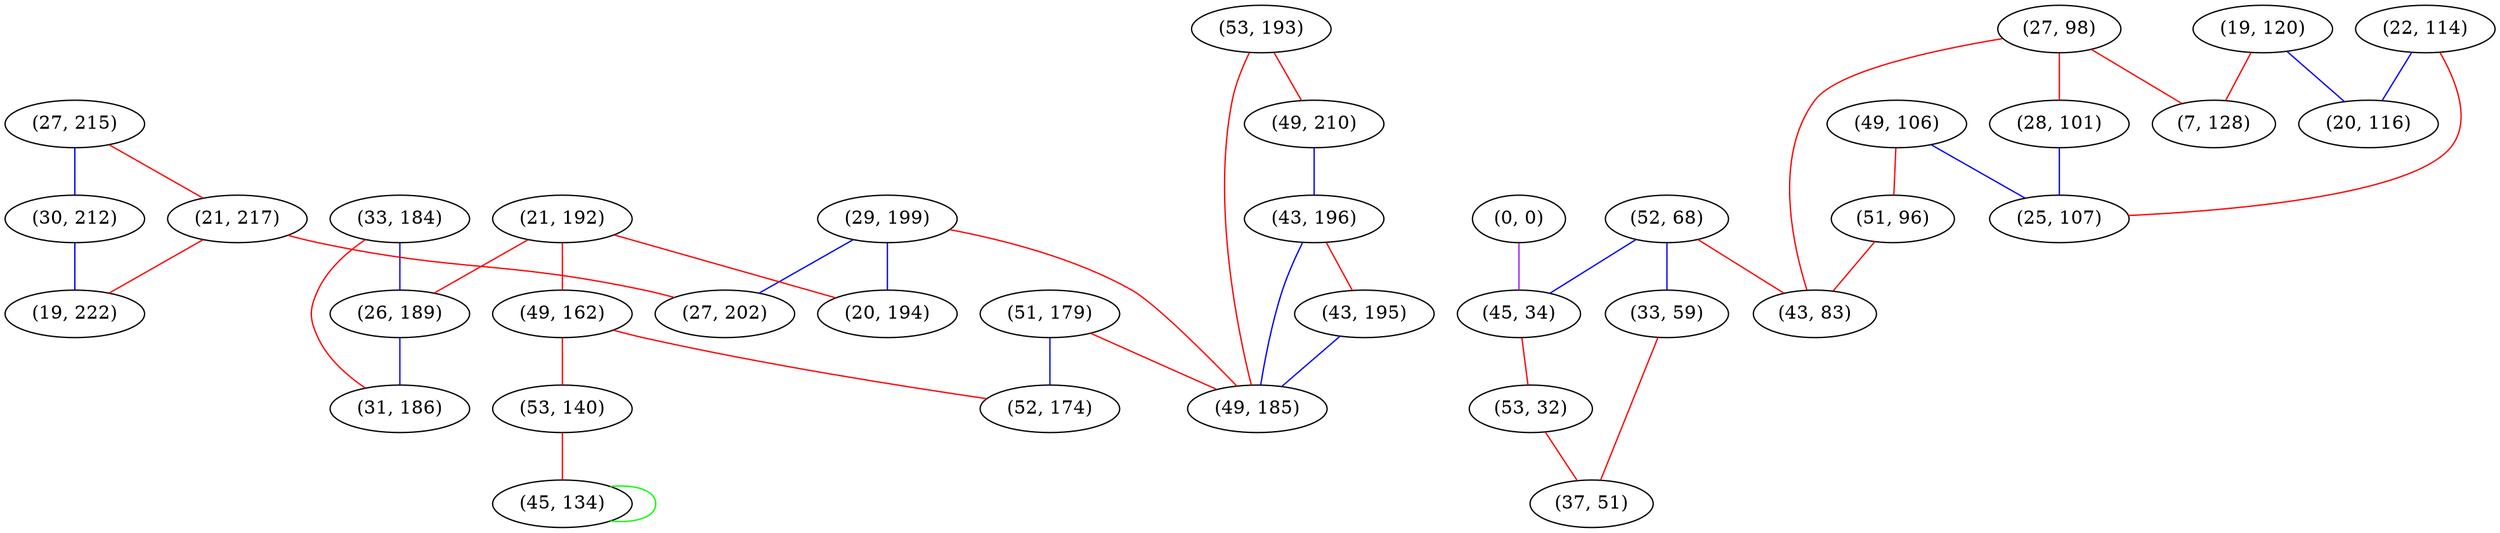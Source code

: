 graph "" {
"(27, 215)";
"(33, 184)";
"(29, 199)";
"(51, 179)";
"(21, 192)";
"(53, 193)";
"(26, 189)";
"(49, 162)";
"(49, 210)";
"(52, 68)";
"(21, 217)";
"(43, 196)";
"(20, 194)";
"(33, 59)";
"(19, 120)";
"(30, 212)";
"(27, 98)";
"(19, 222)";
"(28, 101)";
"(0, 0)";
"(45, 34)";
"(53, 32)";
"(49, 106)";
"(43, 195)";
"(37, 51)";
"(22, 114)";
"(49, 185)";
"(51, 96)";
"(53, 140)";
"(52, 174)";
"(25, 107)";
"(7, 128)";
"(20, 116)";
"(31, 186)";
"(45, 134)";
"(27, 202)";
"(43, 83)";
"(27, 215)" -- "(21, 217)"  [color=red, key=0, weight=1];
"(27, 215)" -- "(30, 212)"  [color=blue, key=0, weight=3];
"(33, 184)" -- "(26, 189)"  [color=blue, key=0, weight=3];
"(33, 184)" -- "(31, 186)"  [color=red, key=0, weight=1];
"(29, 199)" -- "(20, 194)"  [color=blue, key=0, weight=3];
"(29, 199)" -- "(27, 202)"  [color=blue, key=0, weight=3];
"(29, 199)" -- "(49, 185)"  [color=red, key=0, weight=1];
"(51, 179)" -- "(49, 185)"  [color=red, key=0, weight=1];
"(51, 179)" -- "(52, 174)"  [color=blue, key=0, weight=3];
"(21, 192)" -- "(49, 162)"  [color=red, key=0, weight=1];
"(21, 192)" -- "(20, 194)"  [color=red, key=0, weight=1];
"(21, 192)" -- "(26, 189)"  [color=red, key=0, weight=1];
"(53, 193)" -- "(49, 210)"  [color=red, key=0, weight=1];
"(53, 193)" -- "(49, 185)"  [color=red, key=0, weight=1];
"(26, 189)" -- "(31, 186)"  [color=blue, key=0, weight=3];
"(49, 162)" -- "(53, 140)"  [color=red, key=0, weight=1];
"(49, 162)" -- "(52, 174)"  [color=red, key=0, weight=1];
"(49, 210)" -- "(43, 196)"  [color=blue, key=0, weight=3];
"(52, 68)" -- "(33, 59)"  [color=blue, key=0, weight=3];
"(52, 68)" -- "(45, 34)"  [color=blue, key=0, weight=3];
"(52, 68)" -- "(43, 83)"  [color=red, key=0, weight=1];
"(21, 217)" -- "(27, 202)"  [color=red, key=0, weight=1];
"(21, 217)" -- "(19, 222)"  [color=red, key=0, weight=1];
"(43, 196)" -- "(43, 195)"  [color=red, key=0, weight=1];
"(43, 196)" -- "(49, 185)"  [color=blue, key=0, weight=3];
"(33, 59)" -- "(37, 51)"  [color=red, key=0, weight=1];
"(19, 120)" -- "(20, 116)"  [color=blue, key=0, weight=3];
"(19, 120)" -- "(7, 128)"  [color=red, key=0, weight=1];
"(30, 212)" -- "(19, 222)"  [color=blue, key=0, weight=3];
"(27, 98)" -- "(28, 101)"  [color=red, key=0, weight=1];
"(27, 98)" -- "(7, 128)"  [color=red, key=0, weight=1];
"(27, 98)" -- "(43, 83)"  [color=red, key=0, weight=1];
"(28, 101)" -- "(25, 107)"  [color=blue, key=0, weight=3];
"(0, 0)" -- "(45, 34)"  [color=purple, key=0, weight=4];
"(45, 34)" -- "(53, 32)"  [color=red, key=0, weight=1];
"(53, 32)" -- "(37, 51)"  [color=red, key=0, weight=1];
"(49, 106)" -- "(51, 96)"  [color=red, key=0, weight=1];
"(49, 106)" -- "(25, 107)"  [color=blue, key=0, weight=3];
"(43, 195)" -- "(49, 185)"  [color=blue, key=0, weight=3];
"(22, 114)" -- "(25, 107)"  [color=red, key=0, weight=1];
"(22, 114)" -- "(20, 116)"  [color=blue, key=0, weight=3];
"(51, 96)" -- "(43, 83)"  [color=red, key=0, weight=1];
"(53, 140)" -- "(45, 134)"  [color=red, key=0, weight=1];
"(45, 134)" -- "(45, 134)"  [color=green, key=0, weight=2];
}

